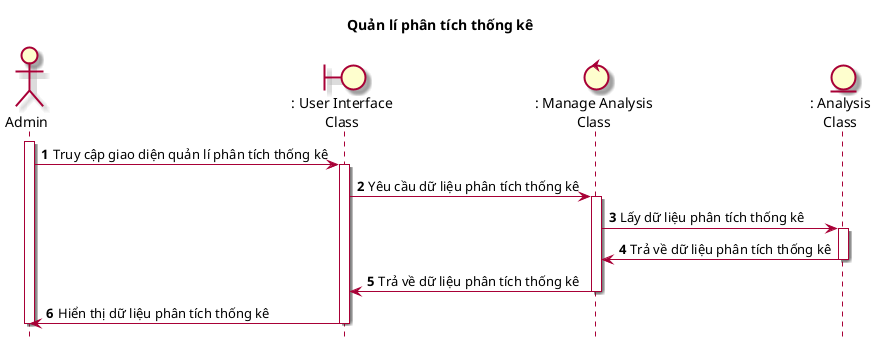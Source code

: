 @startuml SeqQuanLyPhanTichThongKe

skin rose
hide footbox
title Quản lí phân tích thống kê

actor Admin as admin
boundary ": User Interface\nClass" as userInterface
control ": Manage Analysis\nClass" as manageAnalysis
entity ": Analysis\nClass" as analysis

autonumber
admin++
admin -> userInterface++: Truy cập giao diện quản lí phân tích thống kê
userInterface -> manageAnalysis++: Yêu cầu dữ liệu phân tích thống kê
manageAnalysis -> analysis++: Lấy dữ liệu phân tích thống kê
analysis -> manageAnalysis--: Trả về dữ liệu phân tích thống kê
manageAnalysis -> userInterface--: Trả về dữ liệu phân tích thống kê
userInterface -> admin--: Hiển thị dữ liệu phân tích thống kê
admin--

@enduml